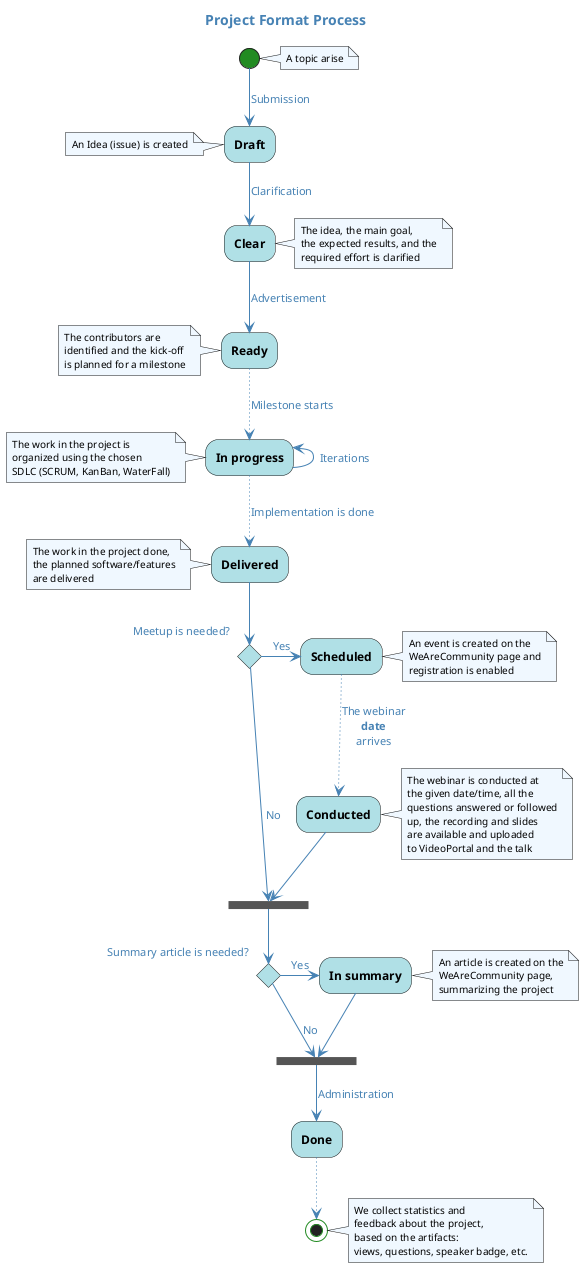 @startuml

title Project Format Process

skinparam defaultFontName Ubuntu Light
skinparam backgroundColor transparent
skinparam titleFontColor SteelBlue

skinparam activity {
    BackgroundColor PowderBlue
    StartColor ForestGreen
    EndColor ForestGreen
    FontStyle bold
}

skinparam arrow {
    Color SteelBlue
    FontColor SteelBlue
}

skinparam note {
    BackgroundColor AliceBlue
    FontSize 10
}

note right
    A topic arise
end note

(*) -->[Submission] Draft

note left
    An Idea (issue) is created
end note

-->[Clarification] Clear

note right
    The idea, the main goal,
    the expected results, and the
    required effort is clarified
end note

-->[Advertisement] Ready

note left
    The contributors are
    identified and the kick-off
    is planned for a milestone
end note

..>[Milestone starts] In progress
-left->[Iterations] In progress

note left
    The work in the project is
    organized using the chosen
    SDLC (SCRUM, KanBan, WaterFall)
end note

..>[Implementation is done] Delivered

note left
    The work in the project done,
    the planned software/features
    are delivered
end note

if "Meetup is needed?" then
    -right->[Yes] Scheduled

    note right
        An event is created on the
        WeAreCommunity page and
        registration is enabled
    end note

    ..>[The webinar\n**date**\narrives] Conducted

    note right
        The webinar is conducted at
        the given date/time, all the
        questions answered or followed
        up, the recording and slides
        are available and uploaded
        to VideoPortal and the talk
    end note

    --> === B1 ===
else
    -->[No] === B1 ===
endif

if "Summary article is needed?" then
    -right->[Yes] In summary

    note right
        An article is created on the
        WeAreCommunity page,
        summarizing the project
    end note

    --> === B2 ===
else
    -->[No] === B2 ===
endif

-->[Administration] Done
..> (*)

note right
    We collect statistics and
    feedback about the project,
    based on the artifacts:
    views, questions, speaker badge, etc.
end note

@enduml